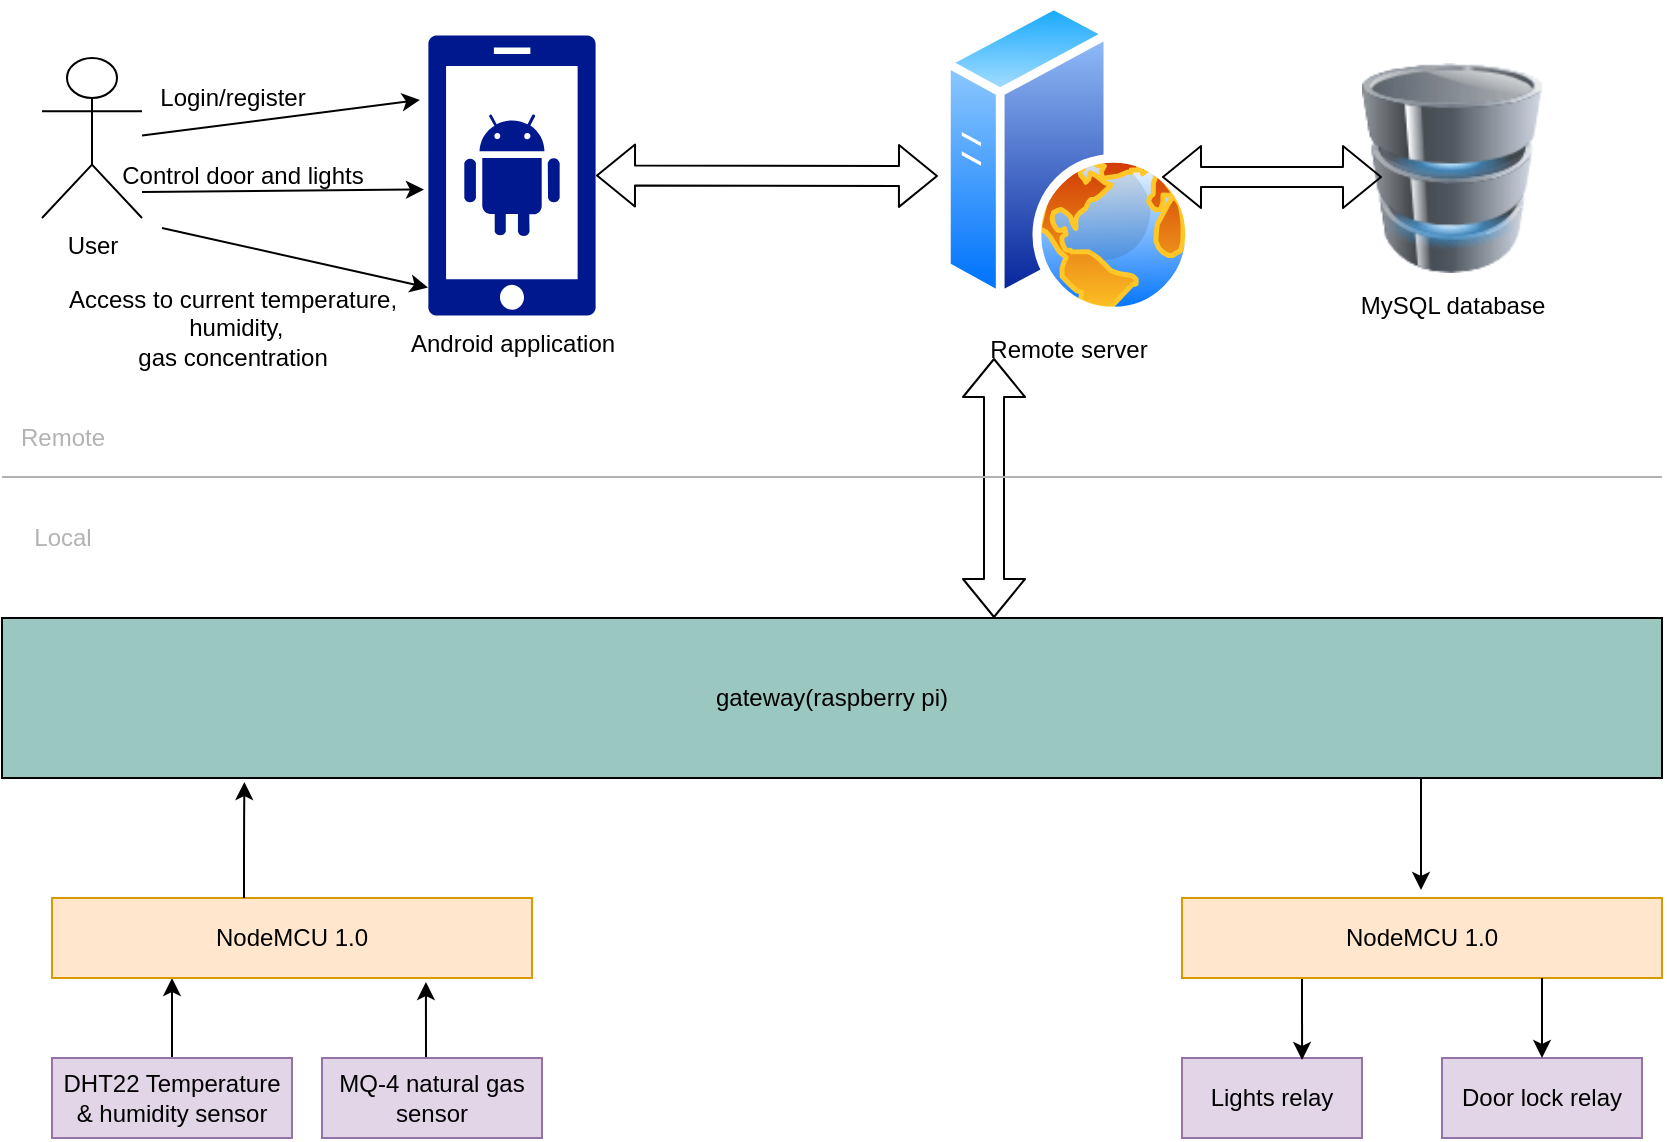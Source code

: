 <mxfile version="14.7.3" type="device"><diagram id="i8JaujIcvNKBIi1TRBUu" name="Page-1"><mxGraphModel dx="1422" dy="705" grid="1" gridSize="10" guides="1" tooltips="1" connect="1" arrows="1" fold="1" page="1" pageScale="1" pageWidth="850" pageHeight="1100" math="0" shadow="0"><root><mxCell id="0"/><mxCell id="1" parent="0"/><mxCell id="ZCd9299wjWdkMFjU9AdJ-8" style="edgeStyle=orthogonalEdgeStyle;rounded=0;orthogonalLoop=1;jettySize=auto;html=1;exitX=0.5;exitY=0;exitDx=0;exitDy=0;entryX=0.25;entryY=1;entryDx=0;entryDy=0;" parent="1" source="7_zEKp_wHWM9vS8ws-n_-1" target="ZCd9299wjWdkMFjU9AdJ-1" edge="1"><mxGeometry relative="1" as="geometry"/></mxCell><mxCell id="7_zEKp_wHWM9vS8ws-n_-1" value="DHT22 Temperature &amp;amp; humidity sensor" style="rounded=0;whiteSpace=wrap;html=1;fillColor=#e1d5e7;strokeColor=#9673a6;" parent="1" vertex="1"><mxGeometry x="35" y="610" width="120" height="40" as="geometry"/></mxCell><mxCell id="7_zEKp_wHWM9vS8ws-n_-3" value="Lights relay&lt;br&gt;" style="rounded=0;whiteSpace=wrap;html=1;fillColor=#e1d5e7;strokeColor=#9673a6;" parent="1" vertex="1"><mxGeometry x="600" y="610" width="90" height="40" as="geometry"/></mxCell><mxCell id="7_zEKp_wHWM9vS8ws-n_-4" value="Door lock relay&lt;br&gt;" style="rounded=0;whiteSpace=wrap;html=1;fillColor=#e1d5e7;strokeColor=#9673a6;" parent="1" vertex="1"><mxGeometry x="730" y="610" width="100" height="40" as="geometry"/></mxCell><mxCell id="7_zEKp_wHWM9vS8ws-n_-8" value="gateway(raspberry pi)" style="rounded=0;whiteSpace=wrap;html=1;labelBackgroundColor=#9AC7BF;fillColor=#9AC7BF;" parent="1" vertex="1"><mxGeometry x="10" y="390" width="830" height="80" as="geometry"/></mxCell><mxCell id="7_zEKp_wHWM9vS8ws-n_-27" value="Android application&lt;br&gt;" style="aspect=fixed;pointerEvents=1;shadow=0;dashed=0;html=1;strokeColor=none;labelPosition=center;verticalLabelPosition=bottom;verticalAlign=top;align=center;fillColor=#00188D;shape=mxgraph.mscae.enterprise.android_phone" parent="1" vertex="1"><mxGeometry x="223" y="98.75" width="84" height="140" as="geometry"/></mxCell><mxCell id="ZCd9299wjWdkMFjU9AdJ-9" style="edgeStyle=orthogonalEdgeStyle;rounded=0;orthogonalLoop=1;jettySize=auto;html=1;exitX=0.5;exitY=0;exitDx=0;exitDy=0;entryX=0.779;entryY=1.05;entryDx=0;entryDy=0;entryPerimeter=0;" parent="1" source="7_zEKp_wHWM9vS8ws-n_-37" target="ZCd9299wjWdkMFjU9AdJ-1" edge="1"><mxGeometry relative="1" as="geometry"/></mxCell><mxCell id="7_zEKp_wHWM9vS8ws-n_-37" value="MQ-4 natural gas sensor" style="rounded=0;whiteSpace=wrap;html=1;fillColor=#e1d5e7;strokeColor=#9673a6;" parent="1" vertex="1"><mxGeometry x="170" y="610" width="110" height="40" as="geometry"/></mxCell><mxCell id="ZCd9299wjWdkMFjU9AdJ-1" value="NodeMCU 1.0&lt;br&gt;" style="rounded=0;whiteSpace=wrap;html=1;fillColor=#ffe6cc;strokeColor=#d79b00;" parent="1" vertex="1"><mxGeometry x="35" y="530" width="240" height="40" as="geometry"/></mxCell><mxCell id="ZCd9299wjWdkMFjU9AdJ-11" style="edgeStyle=orthogonalEdgeStyle;rounded=0;orthogonalLoop=1;jettySize=auto;html=1;exitX=0.25;exitY=1;exitDx=0;exitDy=0;entryX=0.667;entryY=0.025;entryDx=0;entryDy=0;entryPerimeter=0;" parent="1" source="ZCd9299wjWdkMFjU9AdJ-2" target="7_zEKp_wHWM9vS8ws-n_-3" edge="1"><mxGeometry relative="1" as="geometry"/></mxCell><mxCell id="ZCd9299wjWdkMFjU9AdJ-2" value="NodeMCU 1.0&lt;br&gt;" style="rounded=0;whiteSpace=wrap;html=1;fillColor=#ffe6cc;strokeColor=#d79b00;" parent="1" vertex="1"><mxGeometry x="600" y="530" width="240" height="40" as="geometry"/></mxCell><mxCell id="ZCd9299wjWdkMFjU9AdJ-3" value="User&lt;br&gt;" style="shape=umlActor;verticalLabelPosition=bottom;verticalAlign=top;html=1;outlineConnect=0;" parent="1" vertex="1"><mxGeometry x="30" y="110" width="50" height="80" as="geometry"/></mxCell><mxCell id="ZCd9299wjWdkMFjU9AdJ-4" value="Remote server&lt;br&gt;" style="aspect=fixed;perimeter=ellipsePerimeter;html=1;align=center;shadow=0;dashed=0;spacingTop=3;image;image=img/lib/active_directory/web_server.svg;" parent="1" vertex="1"><mxGeometry x="480" y="81.25" width="126" height="157.5" as="geometry"/></mxCell><mxCell id="ZCd9299wjWdkMFjU9AdJ-6" value="MySQL database&lt;br&gt;" style="image;html=1;image=img/lib/clip_art/computers/Database_128x128.png" parent="1" vertex="1"><mxGeometry x="690" y="110" width="90" height="110" as="geometry"/></mxCell><mxCell id="ZCd9299wjWdkMFjU9AdJ-7" value="" style="endArrow=classic;html=1;entryX=0.146;entryY=1.025;entryDx=0;entryDy=0;entryPerimeter=0;exitX=0.4;exitY=0;exitDx=0;exitDy=0;exitPerimeter=0;" parent="1" target="7_zEKp_wHWM9vS8ws-n_-8" edge="1" source="ZCd9299wjWdkMFjU9AdJ-1"><mxGeometry width="50" height="50" relative="1" as="geometry"><mxPoint x="190" y="530" as="sourcePoint"/><mxPoint x="240" y="480" as="targetPoint"/><Array as="points"><mxPoint x="131" y="500"/></Array></mxGeometry></mxCell><mxCell id="ZCd9299wjWdkMFjU9AdJ-10" value="" style="endArrow=classic;html=1;" parent="1" edge="1"><mxGeometry width="50" height="50" relative="1" as="geometry"><mxPoint x="719.5" y="470" as="sourcePoint"/><mxPoint x="719.5" y="526" as="targetPoint"/><Array as="points"><mxPoint x="719.5" y="489"/></Array></mxGeometry></mxCell><mxCell id="ZCd9299wjWdkMFjU9AdJ-15" value="" style="shape=flexArrow;endArrow=classic;startArrow=classic;html=1;" parent="1" edge="1"><mxGeometry width="100" height="100" relative="1" as="geometry"><mxPoint x="506" y="390" as="sourcePoint"/><mxPoint x="506" y="260" as="targetPoint"/></mxGeometry></mxCell><mxCell id="ZCd9299wjWdkMFjU9AdJ-17" value="" style="shape=flexArrow;endArrow=classic;startArrow=classic;html=1;" parent="1" edge="1"><mxGeometry width="100" height="100" relative="1" as="geometry"><mxPoint x="590" y="169.5" as="sourcePoint"/><mxPoint x="700" y="169.5" as="targetPoint"/></mxGeometry></mxCell><mxCell id="ZCd9299wjWdkMFjU9AdJ-18" value="" style="shape=flexArrow;endArrow=classic;startArrow=classic;html=1;entryX=-0.016;entryY=0.557;entryDx=0;entryDy=0;entryPerimeter=0;exitX=1;exitY=0.5;exitDx=0;exitDy=0;exitPerimeter=0;" parent="1" source="7_zEKp_wHWM9vS8ws-n_-27" target="ZCd9299wjWdkMFjU9AdJ-4" edge="1"><mxGeometry width="100" height="100" relative="1" as="geometry"><mxPoint x="290" y="180" as="sourcePoint"/><mxPoint x="440" y="180" as="targetPoint"/></mxGeometry></mxCell><mxCell id="ZCd9299wjWdkMFjU9AdJ-19" value="" style="endArrow=classic;html=1;entryX=-0.024;entryY=0.55;entryDx=0;entryDy=0;entryPerimeter=0;" parent="1" target="7_zEKp_wHWM9vS8ws-n_-27" edge="1"><mxGeometry width="50" height="50" relative="1" as="geometry"><mxPoint x="80" y="177" as="sourcePoint"/><mxPoint x="130" y="125" as="targetPoint"/></mxGeometry></mxCell><mxCell id="ZCd9299wjWdkMFjU9AdJ-22" value="" style="endArrow=classic;html=1;entryX=0;entryY=0.9;entryDx=0;entryDy=0;entryPerimeter=0;" parent="1" target="7_zEKp_wHWM9vS8ws-n_-27" edge="1"><mxGeometry width="50" height="50" relative="1" as="geometry"><mxPoint x="90" y="195" as="sourcePoint"/><mxPoint x="140" y="145" as="targetPoint"/></mxGeometry></mxCell><mxCell id="ZCd9299wjWdkMFjU9AdJ-26" value="Login/register&lt;br&gt;" style="text;html=1;align=center;verticalAlign=middle;resizable=0;points=[];autosize=1;strokeColor=none;" parent="1" vertex="1"><mxGeometry x="80" y="120" width="90" height="20" as="geometry"/></mxCell><mxCell id="ZCd9299wjWdkMFjU9AdJ-27" value="Control door and lights&lt;br&gt;" style="text;html=1;align=center;verticalAlign=middle;resizable=0;points=[];autosize=1;strokeColor=none;" parent="1" vertex="1"><mxGeometry x="60" y="158.75" width="140" height="20" as="geometry"/></mxCell><mxCell id="ZCd9299wjWdkMFjU9AdJ-28" value="" style="endArrow=classic;html=1;entryX=-0.048;entryY=0.23;entryDx=0;entryDy=0;entryPerimeter=0;" parent="1" target="7_zEKp_wHWM9vS8ws-n_-27" edge="1"><mxGeometry width="50" height="50" relative="1" as="geometry"><mxPoint x="80" y="148.75" as="sourcePoint"/><mxPoint x="130" y="98.75" as="targetPoint"/></mxGeometry></mxCell><mxCell id="ZCd9299wjWdkMFjU9AdJ-29" value="Access to current temperature,&lt;br&gt;&amp;nbsp;humidity, &lt;br&gt;gas concentration" style="text;html=1;align=center;verticalAlign=middle;resizable=0;points=[];autosize=1;strokeColor=none;" parent="1" vertex="1"><mxGeometry x="35" y="220" width="180" height="50" as="geometry"/></mxCell><mxCell id="ZCd9299wjWdkMFjU9AdJ-30" value="" style="endArrow=none;html=1;fontColor=#B3B3B3;strokeColor=#B3B3B3;" parent="1" edge="1"><mxGeometry width="50" height="50" relative="1" as="geometry"><mxPoint x="10" y="319.5" as="sourcePoint"/><mxPoint x="840" y="319.5" as="targetPoint"/></mxGeometry></mxCell><mxCell id="ZCd9299wjWdkMFjU9AdJ-31" value="Remote" style="text;html=1;align=center;verticalAlign=middle;resizable=0;points=[];autosize=1;strokeColor=none;fontColor=#B3B3B3;" parent="1" vertex="1"><mxGeometry x="10" y="290" width="60" height="20" as="geometry"/></mxCell><mxCell id="ZCd9299wjWdkMFjU9AdJ-32" value="Local&lt;br&gt;" style="text;html=1;align=center;verticalAlign=middle;resizable=0;points=[];autosize=1;strokeColor=none;fontColor=#B3B3B3;" parent="1" vertex="1"><mxGeometry x="20" y="340" width="40" height="20" as="geometry"/></mxCell><mxCell id="8VnwImtwogMgTT4DIvj0-2" value="" style="endArrow=classic;html=1;entryX=0.5;entryY=0;entryDx=0;entryDy=0;" edge="1" parent="1" target="7_zEKp_wHWM9vS8ws-n_-4"><mxGeometry width="50" height="50" relative="1" as="geometry"><mxPoint x="780" y="570" as="sourcePoint"/><mxPoint x="830" y="520" as="targetPoint"/></mxGeometry></mxCell></root></mxGraphModel></diagram></mxfile>
